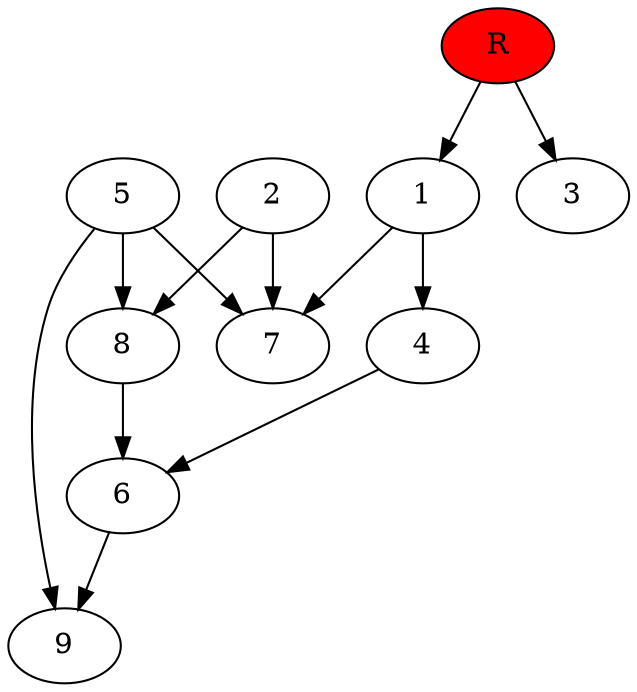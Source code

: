 digraph prb19145 {
	1
	2
	3
	4
	5
	6
	7
	8
	R [fillcolor="#ff0000" style=filled]
	1 -> 4
	1 -> 7
	2 -> 7
	2 -> 8
	4 -> 6
	5 -> 7
	5 -> 8
	5 -> 9
	6 -> 9
	8 -> 6
	R -> 1
	R -> 3
}

